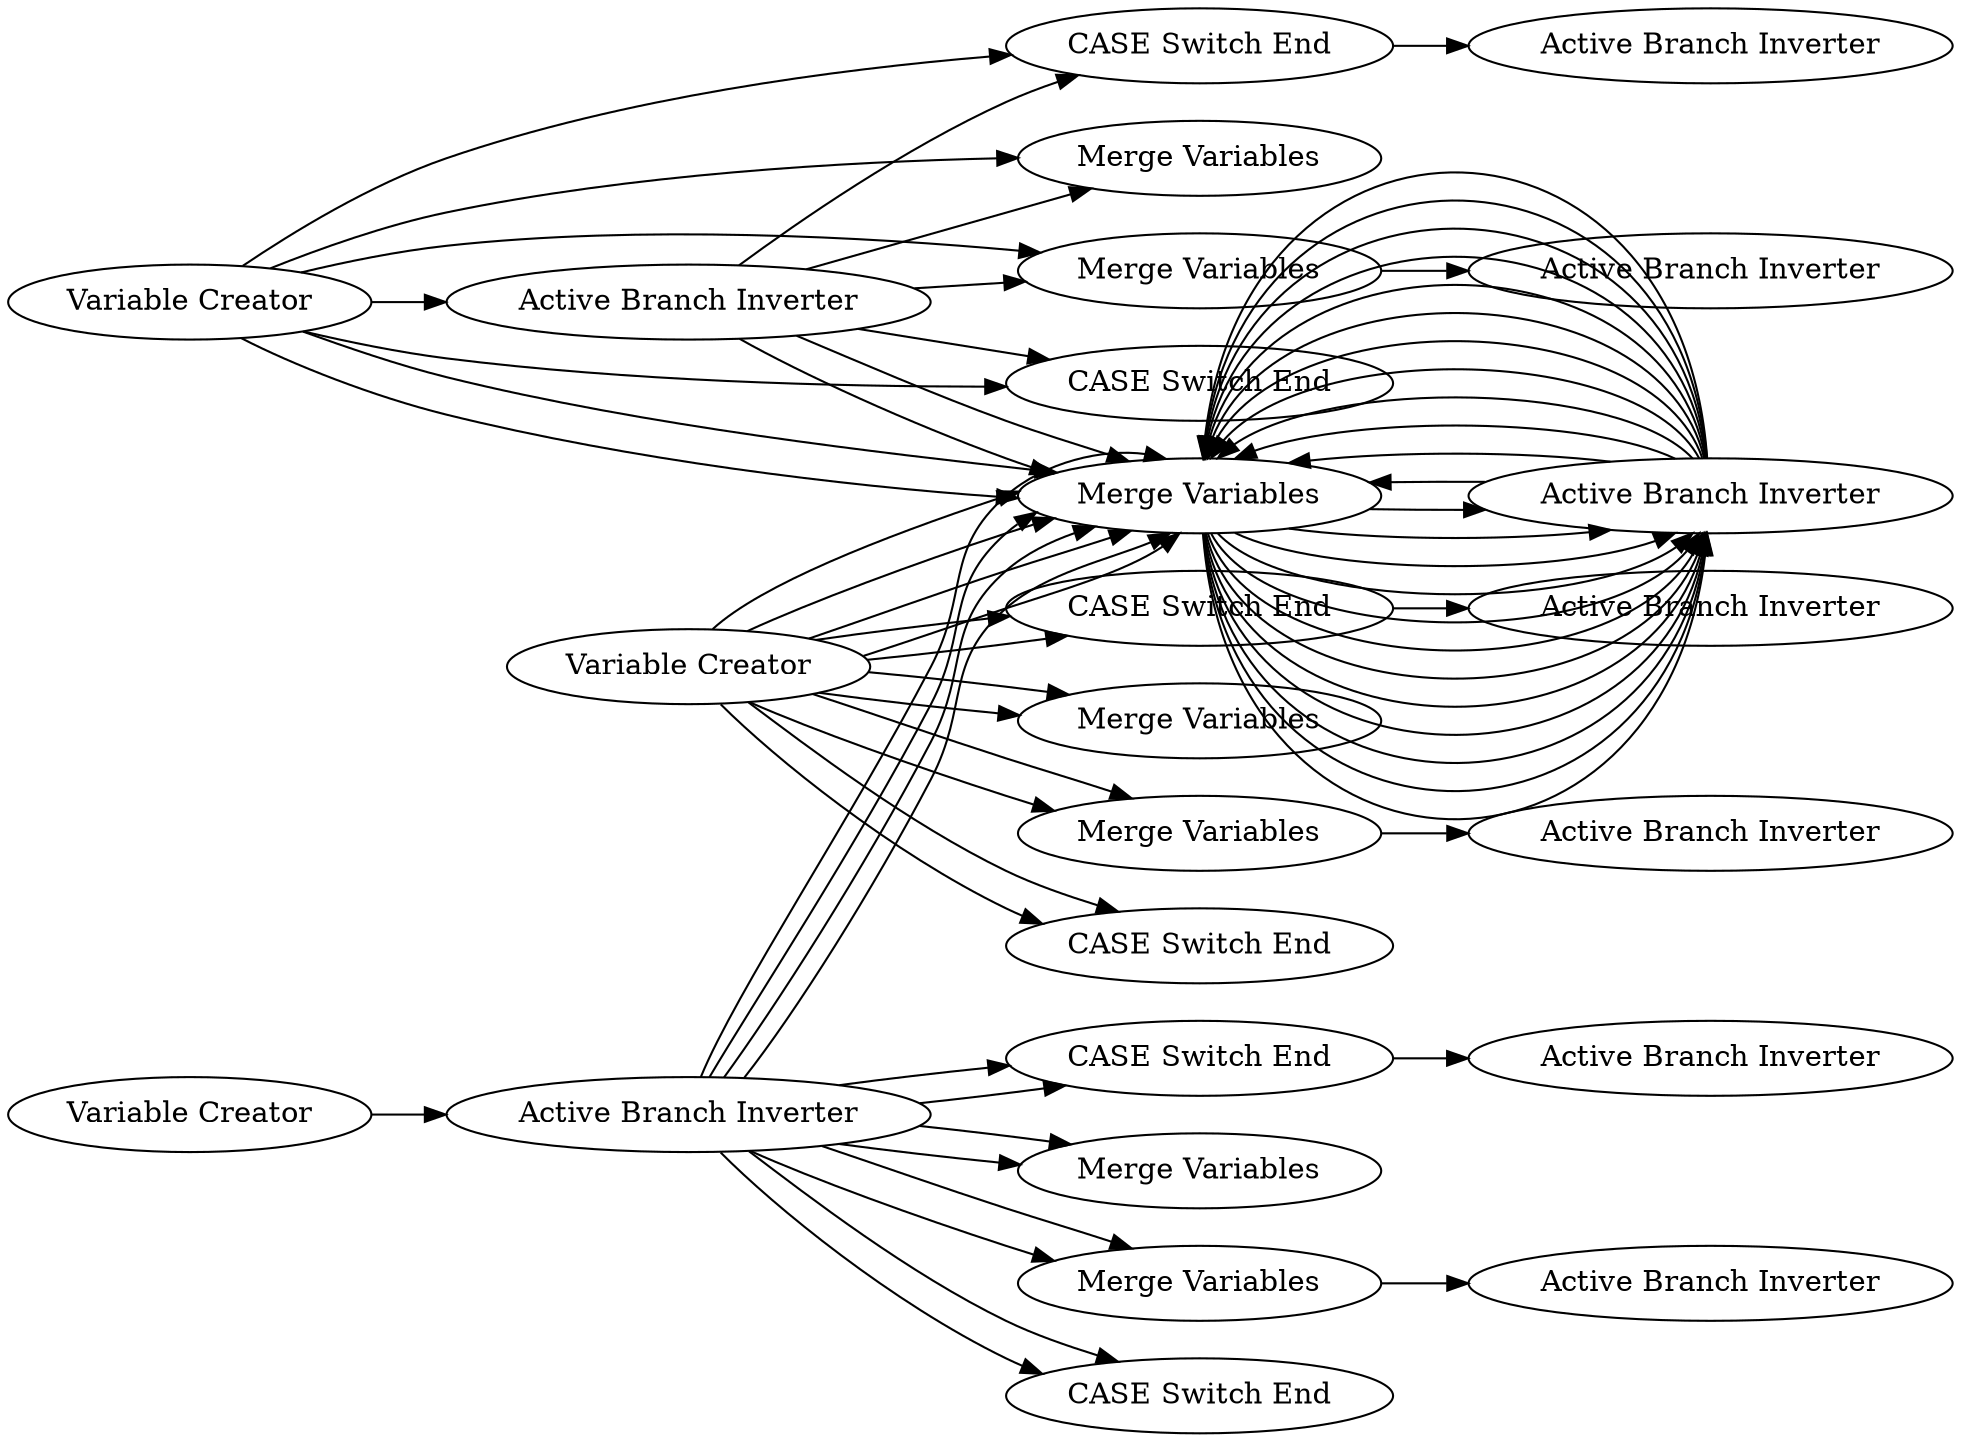 digraph {
	1 [label="Variable Creator"]
	2 [label="Active Branch Inverter"]
	3 [label="CASE Switch End"]
	4 [label="CASE Switch End"]
	5 [label="Active Branch Inverter"]
	6 [label="Merge Variables"]
	7 [label="Merge Variables"]
	8 [label="Active Branch Inverter"]
	9 [label="Merge Variables"]
	10 [label="Active Branch Inverter"]
	9 [label="Merge Variables"]
	10 [label="Active Branch Inverter"]
	9 [label="Merge Variables"]
	10 [label="Active Branch Inverter"]
	9 [label="Merge Variables"]
	10 [label="Active Branch Inverter"]
	16 [label="Variable Creator"]
	18 [label="CASE Switch End"]
	19 [label="CASE Switch End"]
	20 [label="Active Branch Inverter"]
	21 [label="Merge Variables"]
	22 [label="Merge Variables"]
	9 [label="Merge Variables"]
	10 [label="Active Branch Inverter"]
	24 [label="Active Branch Inverter"]
	9 [label="Merge Variables"]
	10 [label="Active Branch Inverter"]
	9 [label="Merge Variables"]
	10 [label="Active Branch Inverter"]
	9 [label="Merge Variables"]
	10 [label="Active Branch Inverter"]
	9 [label="Merge Variables"]
	10 [label="Active Branch Inverter"]
	29 [label="Active Branch Inverter"]
	9 [label="Merge Variables"]
	10 [label="Active Branch Inverter"]
	9 [label="Merge Variables"]
	10 [label="Active Branch Inverter"]
	9 [label="Merge Variables"]
	10 [label="Active Branch Inverter"]
	34 [label="CASE Switch End"]
	35 [label="CASE Switch End"]
	36 [label="Active Branch Inverter"]
	37 [label="Merge Variables"]
	38 [label="Merge Variables"]
	39 [label="Active Branch Inverter"]
	40 [label="Variable Creator"]
	9 -> 10
	9 -> 10
	9 -> 10
	9 -> 10
	9 -> 10
	9 -> 10
	9 -> 10
	9 -> 10
	9 -> 10
	9 -> 10
	9 -> 10
	9 -> 10
	1 -> 2
	1 -> 3
	1 -> 4
	1 -> 6
	1 -> 7
	1 -> 9
	1 -> 9
	2 -> 3
	2 -> 4
	2 -> 6
	2 -> 7
	2 -> 9
	2 -> 9
	4 -> 5
	7 -> 8
	10 -> 9
	10 -> 9
	10 -> 9
	10 -> 9
	16 -> 18
	16 -> 19
	16 -> 22
	16 -> 21
	16 -> 9
	16 -> 9
	16 -> 22
	16 -> 21
	16 -> 18
	16 -> 19
	16 -> 9
	16 -> 9
	19 -> 20
	22 -> 24
	10 -> 9
	10 -> 9
	10 -> 9
	10 -> 9
	10 -> 9
	10 -> 9
	10 -> 9
	10 -> 9
	35 -> 36
	38 -> 29
	39 -> 34
	39 -> 34
	39 -> 35
	39 -> 35
	39 -> 37
	39 -> 37
	39 -> 38
	39 -> 38
	39 -> 9
	39 -> 9
	39 -> 9
	39 -> 9
	40 -> 39
	rankdir=LR
}
